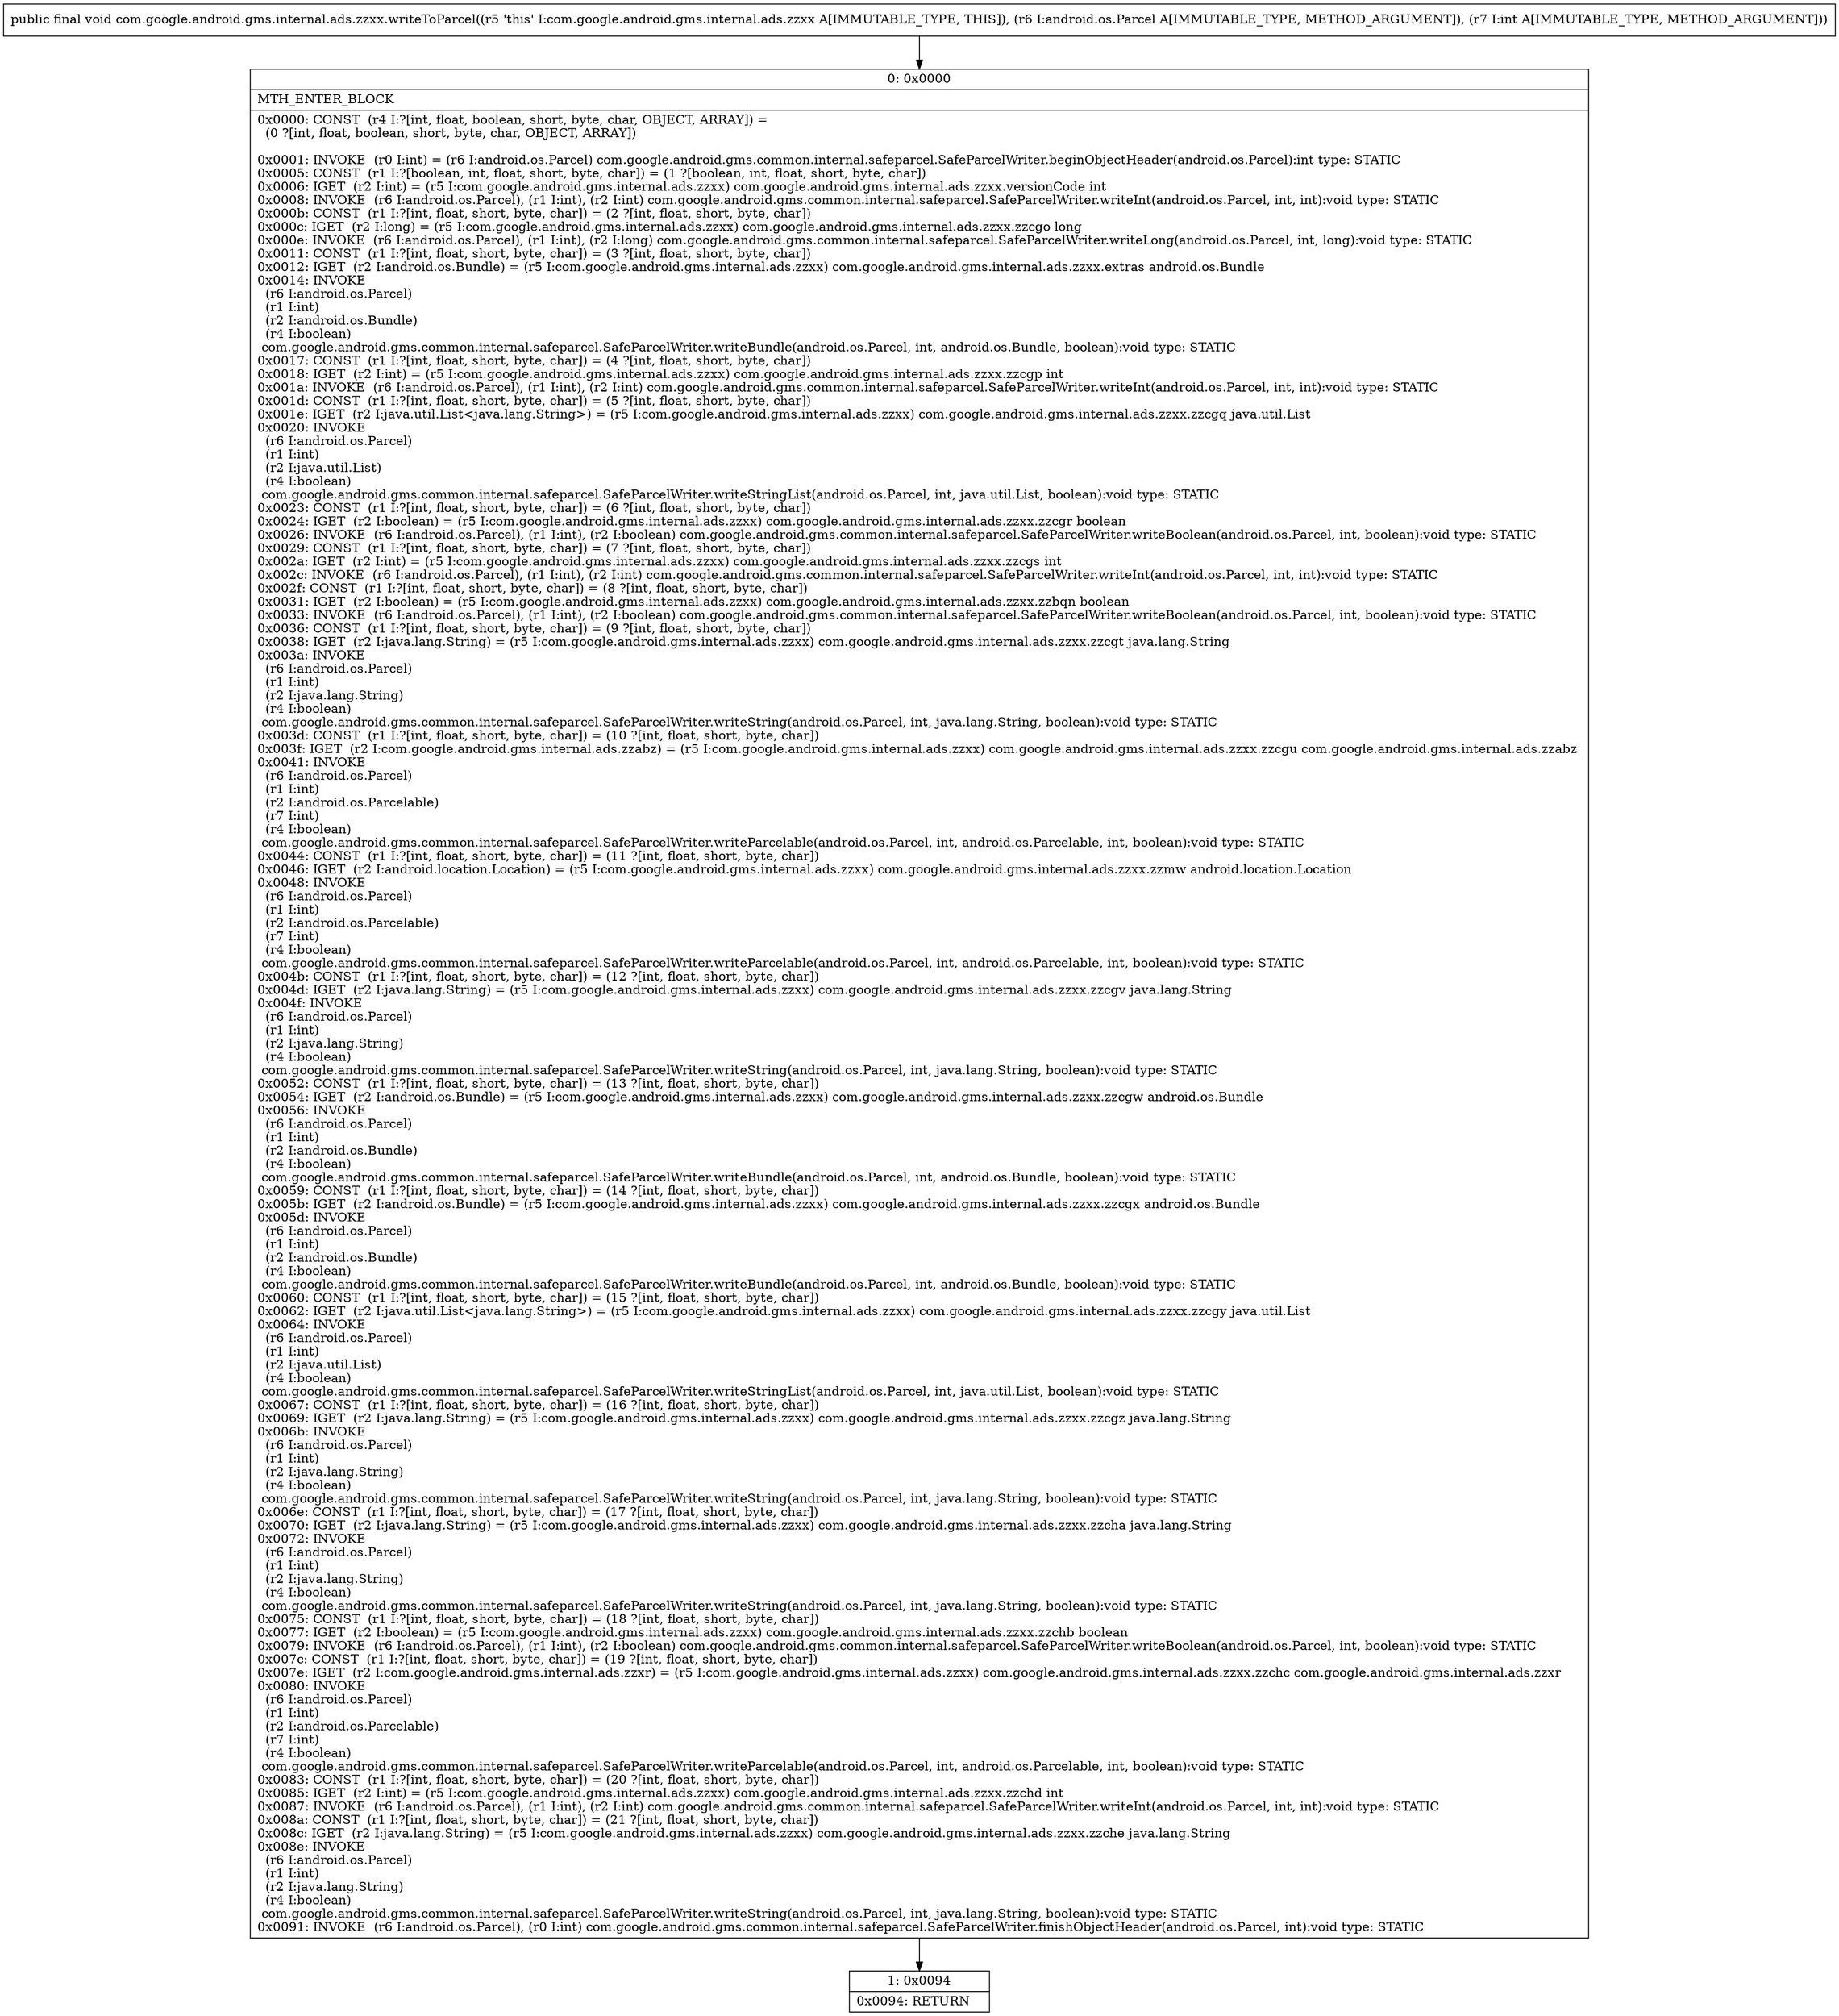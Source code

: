 digraph "CFG forcom.google.android.gms.internal.ads.zzxx.writeToParcel(Landroid\/os\/Parcel;I)V" {
Node_0 [shape=record,label="{0\:\ 0x0000|MTH_ENTER_BLOCK\l|0x0000: CONST  (r4 I:?[int, float, boolean, short, byte, char, OBJECT, ARRAY]) = \l  (0 ?[int, float, boolean, short, byte, char, OBJECT, ARRAY])\l \l0x0001: INVOKE  (r0 I:int) = (r6 I:android.os.Parcel) com.google.android.gms.common.internal.safeparcel.SafeParcelWriter.beginObjectHeader(android.os.Parcel):int type: STATIC \l0x0005: CONST  (r1 I:?[boolean, int, float, short, byte, char]) = (1 ?[boolean, int, float, short, byte, char]) \l0x0006: IGET  (r2 I:int) = (r5 I:com.google.android.gms.internal.ads.zzxx) com.google.android.gms.internal.ads.zzxx.versionCode int \l0x0008: INVOKE  (r6 I:android.os.Parcel), (r1 I:int), (r2 I:int) com.google.android.gms.common.internal.safeparcel.SafeParcelWriter.writeInt(android.os.Parcel, int, int):void type: STATIC \l0x000b: CONST  (r1 I:?[int, float, short, byte, char]) = (2 ?[int, float, short, byte, char]) \l0x000c: IGET  (r2 I:long) = (r5 I:com.google.android.gms.internal.ads.zzxx) com.google.android.gms.internal.ads.zzxx.zzcgo long \l0x000e: INVOKE  (r6 I:android.os.Parcel), (r1 I:int), (r2 I:long) com.google.android.gms.common.internal.safeparcel.SafeParcelWriter.writeLong(android.os.Parcel, int, long):void type: STATIC \l0x0011: CONST  (r1 I:?[int, float, short, byte, char]) = (3 ?[int, float, short, byte, char]) \l0x0012: IGET  (r2 I:android.os.Bundle) = (r5 I:com.google.android.gms.internal.ads.zzxx) com.google.android.gms.internal.ads.zzxx.extras android.os.Bundle \l0x0014: INVOKE  \l  (r6 I:android.os.Parcel)\l  (r1 I:int)\l  (r2 I:android.os.Bundle)\l  (r4 I:boolean)\l com.google.android.gms.common.internal.safeparcel.SafeParcelWriter.writeBundle(android.os.Parcel, int, android.os.Bundle, boolean):void type: STATIC \l0x0017: CONST  (r1 I:?[int, float, short, byte, char]) = (4 ?[int, float, short, byte, char]) \l0x0018: IGET  (r2 I:int) = (r5 I:com.google.android.gms.internal.ads.zzxx) com.google.android.gms.internal.ads.zzxx.zzcgp int \l0x001a: INVOKE  (r6 I:android.os.Parcel), (r1 I:int), (r2 I:int) com.google.android.gms.common.internal.safeparcel.SafeParcelWriter.writeInt(android.os.Parcel, int, int):void type: STATIC \l0x001d: CONST  (r1 I:?[int, float, short, byte, char]) = (5 ?[int, float, short, byte, char]) \l0x001e: IGET  (r2 I:java.util.List\<java.lang.String\>) = (r5 I:com.google.android.gms.internal.ads.zzxx) com.google.android.gms.internal.ads.zzxx.zzcgq java.util.List \l0x0020: INVOKE  \l  (r6 I:android.os.Parcel)\l  (r1 I:int)\l  (r2 I:java.util.List)\l  (r4 I:boolean)\l com.google.android.gms.common.internal.safeparcel.SafeParcelWriter.writeStringList(android.os.Parcel, int, java.util.List, boolean):void type: STATIC \l0x0023: CONST  (r1 I:?[int, float, short, byte, char]) = (6 ?[int, float, short, byte, char]) \l0x0024: IGET  (r2 I:boolean) = (r5 I:com.google.android.gms.internal.ads.zzxx) com.google.android.gms.internal.ads.zzxx.zzcgr boolean \l0x0026: INVOKE  (r6 I:android.os.Parcel), (r1 I:int), (r2 I:boolean) com.google.android.gms.common.internal.safeparcel.SafeParcelWriter.writeBoolean(android.os.Parcel, int, boolean):void type: STATIC \l0x0029: CONST  (r1 I:?[int, float, short, byte, char]) = (7 ?[int, float, short, byte, char]) \l0x002a: IGET  (r2 I:int) = (r5 I:com.google.android.gms.internal.ads.zzxx) com.google.android.gms.internal.ads.zzxx.zzcgs int \l0x002c: INVOKE  (r6 I:android.os.Parcel), (r1 I:int), (r2 I:int) com.google.android.gms.common.internal.safeparcel.SafeParcelWriter.writeInt(android.os.Parcel, int, int):void type: STATIC \l0x002f: CONST  (r1 I:?[int, float, short, byte, char]) = (8 ?[int, float, short, byte, char]) \l0x0031: IGET  (r2 I:boolean) = (r5 I:com.google.android.gms.internal.ads.zzxx) com.google.android.gms.internal.ads.zzxx.zzbqn boolean \l0x0033: INVOKE  (r6 I:android.os.Parcel), (r1 I:int), (r2 I:boolean) com.google.android.gms.common.internal.safeparcel.SafeParcelWriter.writeBoolean(android.os.Parcel, int, boolean):void type: STATIC \l0x0036: CONST  (r1 I:?[int, float, short, byte, char]) = (9 ?[int, float, short, byte, char]) \l0x0038: IGET  (r2 I:java.lang.String) = (r5 I:com.google.android.gms.internal.ads.zzxx) com.google.android.gms.internal.ads.zzxx.zzcgt java.lang.String \l0x003a: INVOKE  \l  (r6 I:android.os.Parcel)\l  (r1 I:int)\l  (r2 I:java.lang.String)\l  (r4 I:boolean)\l com.google.android.gms.common.internal.safeparcel.SafeParcelWriter.writeString(android.os.Parcel, int, java.lang.String, boolean):void type: STATIC \l0x003d: CONST  (r1 I:?[int, float, short, byte, char]) = (10 ?[int, float, short, byte, char]) \l0x003f: IGET  (r2 I:com.google.android.gms.internal.ads.zzabz) = (r5 I:com.google.android.gms.internal.ads.zzxx) com.google.android.gms.internal.ads.zzxx.zzcgu com.google.android.gms.internal.ads.zzabz \l0x0041: INVOKE  \l  (r6 I:android.os.Parcel)\l  (r1 I:int)\l  (r2 I:android.os.Parcelable)\l  (r7 I:int)\l  (r4 I:boolean)\l com.google.android.gms.common.internal.safeparcel.SafeParcelWriter.writeParcelable(android.os.Parcel, int, android.os.Parcelable, int, boolean):void type: STATIC \l0x0044: CONST  (r1 I:?[int, float, short, byte, char]) = (11 ?[int, float, short, byte, char]) \l0x0046: IGET  (r2 I:android.location.Location) = (r5 I:com.google.android.gms.internal.ads.zzxx) com.google.android.gms.internal.ads.zzxx.zzmw android.location.Location \l0x0048: INVOKE  \l  (r6 I:android.os.Parcel)\l  (r1 I:int)\l  (r2 I:android.os.Parcelable)\l  (r7 I:int)\l  (r4 I:boolean)\l com.google.android.gms.common.internal.safeparcel.SafeParcelWriter.writeParcelable(android.os.Parcel, int, android.os.Parcelable, int, boolean):void type: STATIC \l0x004b: CONST  (r1 I:?[int, float, short, byte, char]) = (12 ?[int, float, short, byte, char]) \l0x004d: IGET  (r2 I:java.lang.String) = (r5 I:com.google.android.gms.internal.ads.zzxx) com.google.android.gms.internal.ads.zzxx.zzcgv java.lang.String \l0x004f: INVOKE  \l  (r6 I:android.os.Parcel)\l  (r1 I:int)\l  (r2 I:java.lang.String)\l  (r4 I:boolean)\l com.google.android.gms.common.internal.safeparcel.SafeParcelWriter.writeString(android.os.Parcel, int, java.lang.String, boolean):void type: STATIC \l0x0052: CONST  (r1 I:?[int, float, short, byte, char]) = (13 ?[int, float, short, byte, char]) \l0x0054: IGET  (r2 I:android.os.Bundle) = (r5 I:com.google.android.gms.internal.ads.zzxx) com.google.android.gms.internal.ads.zzxx.zzcgw android.os.Bundle \l0x0056: INVOKE  \l  (r6 I:android.os.Parcel)\l  (r1 I:int)\l  (r2 I:android.os.Bundle)\l  (r4 I:boolean)\l com.google.android.gms.common.internal.safeparcel.SafeParcelWriter.writeBundle(android.os.Parcel, int, android.os.Bundle, boolean):void type: STATIC \l0x0059: CONST  (r1 I:?[int, float, short, byte, char]) = (14 ?[int, float, short, byte, char]) \l0x005b: IGET  (r2 I:android.os.Bundle) = (r5 I:com.google.android.gms.internal.ads.zzxx) com.google.android.gms.internal.ads.zzxx.zzcgx android.os.Bundle \l0x005d: INVOKE  \l  (r6 I:android.os.Parcel)\l  (r1 I:int)\l  (r2 I:android.os.Bundle)\l  (r4 I:boolean)\l com.google.android.gms.common.internal.safeparcel.SafeParcelWriter.writeBundle(android.os.Parcel, int, android.os.Bundle, boolean):void type: STATIC \l0x0060: CONST  (r1 I:?[int, float, short, byte, char]) = (15 ?[int, float, short, byte, char]) \l0x0062: IGET  (r2 I:java.util.List\<java.lang.String\>) = (r5 I:com.google.android.gms.internal.ads.zzxx) com.google.android.gms.internal.ads.zzxx.zzcgy java.util.List \l0x0064: INVOKE  \l  (r6 I:android.os.Parcel)\l  (r1 I:int)\l  (r2 I:java.util.List)\l  (r4 I:boolean)\l com.google.android.gms.common.internal.safeparcel.SafeParcelWriter.writeStringList(android.os.Parcel, int, java.util.List, boolean):void type: STATIC \l0x0067: CONST  (r1 I:?[int, float, short, byte, char]) = (16 ?[int, float, short, byte, char]) \l0x0069: IGET  (r2 I:java.lang.String) = (r5 I:com.google.android.gms.internal.ads.zzxx) com.google.android.gms.internal.ads.zzxx.zzcgz java.lang.String \l0x006b: INVOKE  \l  (r6 I:android.os.Parcel)\l  (r1 I:int)\l  (r2 I:java.lang.String)\l  (r4 I:boolean)\l com.google.android.gms.common.internal.safeparcel.SafeParcelWriter.writeString(android.os.Parcel, int, java.lang.String, boolean):void type: STATIC \l0x006e: CONST  (r1 I:?[int, float, short, byte, char]) = (17 ?[int, float, short, byte, char]) \l0x0070: IGET  (r2 I:java.lang.String) = (r5 I:com.google.android.gms.internal.ads.zzxx) com.google.android.gms.internal.ads.zzxx.zzcha java.lang.String \l0x0072: INVOKE  \l  (r6 I:android.os.Parcel)\l  (r1 I:int)\l  (r2 I:java.lang.String)\l  (r4 I:boolean)\l com.google.android.gms.common.internal.safeparcel.SafeParcelWriter.writeString(android.os.Parcel, int, java.lang.String, boolean):void type: STATIC \l0x0075: CONST  (r1 I:?[int, float, short, byte, char]) = (18 ?[int, float, short, byte, char]) \l0x0077: IGET  (r2 I:boolean) = (r5 I:com.google.android.gms.internal.ads.zzxx) com.google.android.gms.internal.ads.zzxx.zzchb boolean \l0x0079: INVOKE  (r6 I:android.os.Parcel), (r1 I:int), (r2 I:boolean) com.google.android.gms.common.internal.safeparcel.SafeParcelWriter.writeBoolean(android.os.Parcel, int, boolean):void type: STATIC \l0x007c: CONST  (r1 I:?[int, float, short, byte, char]) = (19 ?[int, float, short, byte, char]) \l0x007e: IGET  (r2 I:com.google.android.gms.internal.ads.zzxr) = (r5 I:com.google.android.gms.internal.ads.zzxx) com.google.android.gms.internal.ads.zzxx.zzchc com.google.android.gms.internal.ads.zzxr \l0x0080: INVOKE  \l  (r6 I:android.os.Parcel)\l  (r1 I:int)\l  (r2 I:android.os.Parcelable)\l  (r7 I:int)\l  (r4 I:boolean)\l com.google.android.gms.common.internal.safeparcel.SafeParcelWriter.writeParcelable(android.os.Parcel, int, android.os.Parcelable, int, boolean):void type: STATIC \l0x0083: CONST  (r1 I:?[int, float, short, byte, char]) = (20 ?[int, float, short, byte, char]) \l0x0085: IGET  (r2 I:int) = (r5 I:com.google.android.gms.internal.ads.zzxx) com.google.android.gms.internal.ads.zzxx.zzchd int \l0x0087: INVOKE  (r6 I:android.os.Parcel), (r1 I:int), (r2 I:int) com.google.android.gms.common.internal.safeparcel.SafeParcelWriter.writeInt(android.os.Parcel, int, int):void type: STATIC \l0x008a: CONST  (r1 I:?[int, float, short, byte, char]) = (21 ?[int, float, short, byte, char]) \l0x008c: IGET  (r2 I:java.lang.String) = (r5 I:com.google.android.gms.internal.ads.zzxx) com.google.android.gms.internal.ads.zzxx.zzche java.lang.String \l0x008e: INVOKE  \l  (r6 I:android.os.Parcel)\l  (r1 I:int)\l  (r2 I:java.lang.String)\l  (r4 I:boolean)\l com.google.android.gms.common.internal.safeparcel.SafeParcelWriter.writeString(android.os.Parcel, int, java.lang.String, boolean):void type: STATIC \l0x0091: INVOKE  (r6 I:android.os.Parcel), (r0 I:int) com.google.android.gms.common.internal.safeparcel.SafeParcelWriter.finishObjectHeader(android.os.Parcel, int):void type: STATIC \l}"];
Node_1 [shape=record,label="{1\:\ 0x0094|0x0094: RETURN   \l}"];
MethodNode[shape=record,label="{public final void com.google.android.gms.internal.ads.zzxx.writeToParcel((r5 'this' I:com.google.android.gms.internal.ads.zzxx A[IMMUTABLE_TYPE, THIS]), (r6 I:android.os.Parcel A[IMMUTABLE_TYPE, METHOD_ARGUMENT]), (r7 I:int A[IMMUTABLE_TYPE, METHOD_ARGUMENT])) }"];
MethodNode -> Node_0;
Node_0 -> Node_1;
}

